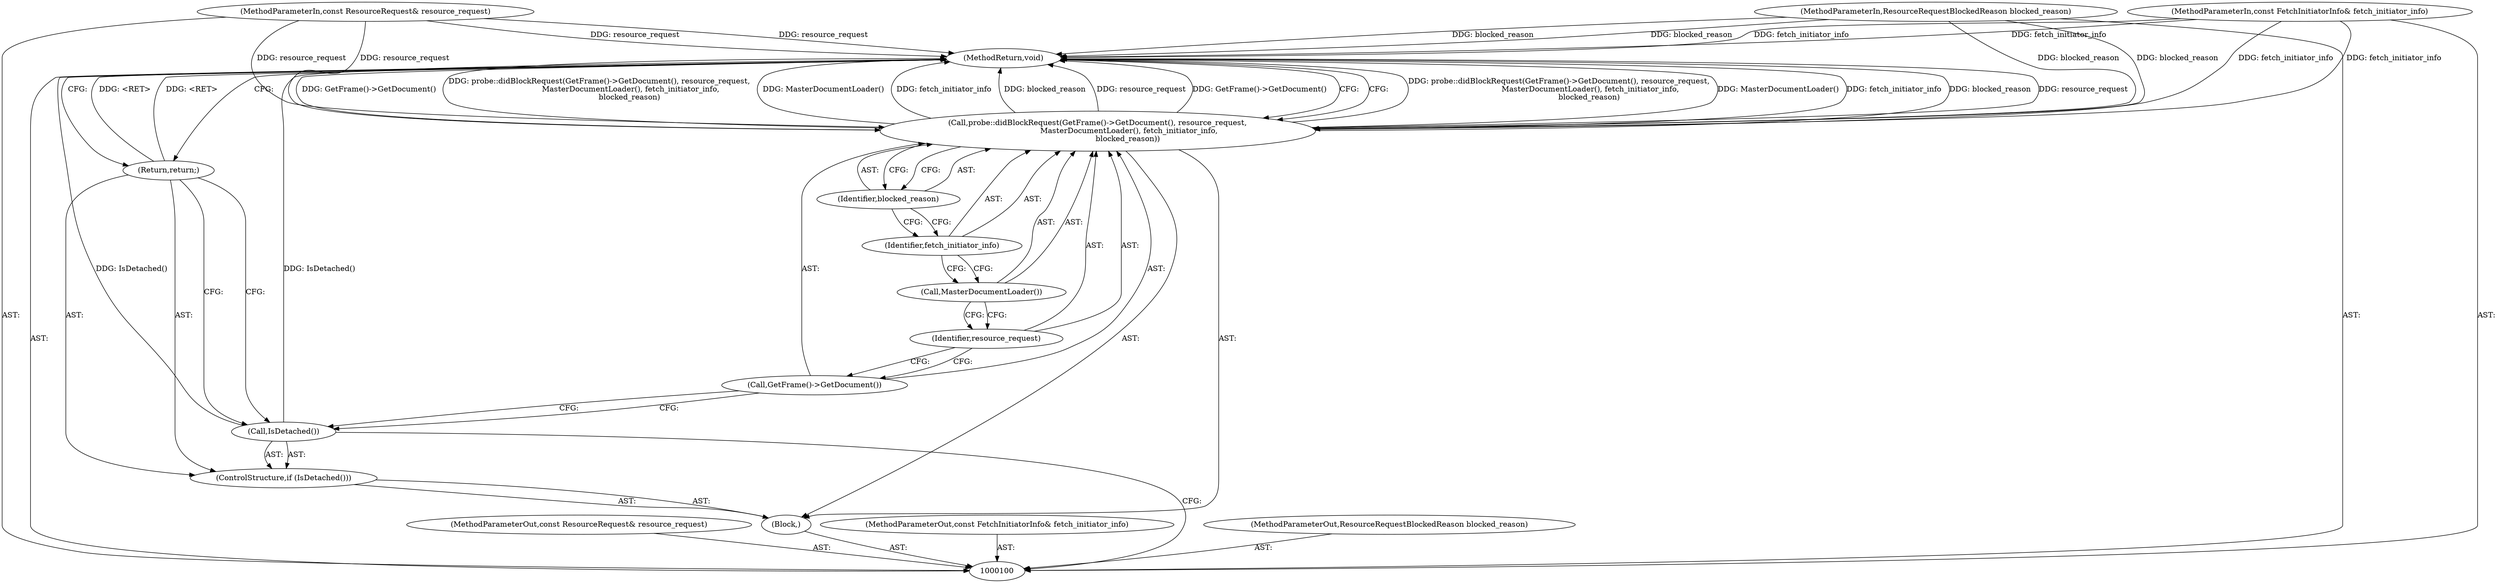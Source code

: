 digraph "1_Chrome_1c40f9042ae2d6ee7483d72998aabb5e73b2ff60_7" {
"1000114" [label="(MethodReturn,void)"];
"1000101" [label="(MethodParameterIn,const ResourceRequest& resource_request)"];
"1000137" [label="(MethodParameterOut,const ResourceRequest& resource_request)"];
"1000102" [label="(MethodParameterIn,const FetchInitiatorInfo& fetch_initiator_info)"];
"1000138" [label="(MethodParameterOut,const FetchInitiatorInfo& fetch_initiator_info)"];
"1000103" [label="(MethodParameterIn,ResourceRequestBlockedReason blocked_reason)"];
"1000139" [label="(MethodParameterOut,ResourceRequestBlockedReason blocked_reason)"];
"1000104" [label="(Block,)"];
"1000105" [label="(ControlStructure,if (IsDetached()))"];
"1000106" [label="(Call,IsDetached())"];
"1000107" [label="(Return,return;)"];
"1000109" [label="(Call,GetFrame()->GetDocument())"];
"1000108" [label="(Call,probe::didBlockRequest(GetFrame()->GetDocument(), resource_request,\n                          MasterDocumentLoader(), fetch_initiator_info,\n                         blocked_reason))"];
"1000110" [label="(Identifier,resource_request)"];
"1000111" [label="(Call,MasterDocumentLoader())"];
"1000112" [label="(Identifier,fetch_initiator_info)"];
"1000113" [label="(Identifier,blocked_reason)"];
"1000114" -> "1000100"  [label="AST: "];
"1000114" -> "1000107"  [label="CFG: "];
"1000114" -> "1000108"  [label="CFG: "];
"1000108" -> "1000114"  [label="DDG: probe::didBlockRequest(GetFrame()->GetDocument(), resource_request,\n                          MasterDocumentLoader(), fetch_initiator_info,\n                         blocked_reason)"];
"1000108" -> "1000114"  [label="DDG: MasterDocumentLoader()"];
"1000108" -> "1000114"  [label="DDG: fetch_initiator_info"];
"1000108" -> "1000114"  [label="DDG: blocked_reason"];
"1000108" -> "1000114"  [label="DDG: resource_request"];
"1000108" -> "1000114"  [label="DDG: GetFrame()->GetDocument()"];
"1000103" -> "1000114"  [label="DDG: blocked_reason"];
"1000102" -> "1000114"  [label="DDG: fetch_initiator_info"];
"1000101" -> "1000114"  [label="DDG: resource_request"];
"1000106" -> "1000114"  [label="DDG: IsDetached()"];
"1000107" -> "1000114"  [label="DDG: <RET>"];
"1000101" -> "1000100"  [label="AST: "];
"1000101" -> "1000114"  [label="DDG: resource_request"];
"1000101" -> "1000108"  [label="DDG: resource_request"];
"1000137" -> "1000100"  [label="AST: "];
"1000102" -> "1000100"  [label="AST: "];
"1000102" -> "1000114"  [label="DDG: fetch_initiator_info"];
"1000102" -> "1000108"  [label="DDG: fetch_initiator_info"];
"1000138" -> "1000100"  [label="AST: "];
"1000103" -> "1000100"  [label="AST: "];
"1000103" -> "1000114"  [label="DDG: blocked_reason"];
"1000103" -> "1000108"  [label="DDG: blocked_reason"];
"1000139" -> "1000100"  [label="AST: "];
"1000104" -> "1000100"  [label="AST: "];
"1000105" -> "1000104"  [label="AST: "];
"1000108" -> "1000104"  [label="AST: "];
"1000105" -> "1000104"  [label="AST: "];
"1000106" -> "1000105"  [label="AST: "];
"1000107" -> "1000105"  [label="AST: "];
"1000106" -> "1000105"  [label="AST: "];
"1000106" -> "1000100"  [label="CFG: "];
"1000107" -> "1000106"  [label="CFG: "];
"1000109" -> "1000106"  [label="CFG: "];
"1000106" -> "1000114"  [label="DDG: IsDetached()"];
"1000107" -> "1000105"  [label="AST: "];
"1000107" -> "1000106"  [label="CFG: "];
"1000114" -> "1000107"  [label="CFG: "];
"1000107" -> "1000114"  [label="DDG: <RET>"];
"1000109" -> "1000108"  [label="AST: "];
"1000109" -> "1000106"  [label="CFG: "];
"1000110" -> "1000109"  [label="CFG: "];
"1000108" -> "1000104"  [label="AST: "];
"1000108" -> "1000113"  [label="CFG: "];
"1000109" -> "1000108"  [label="AST: "];
"1000110" -> "1000108"  [label="AST: "];
"1000111" -> "1000108"  [label="AST: "];
"1000112" -> "1000108"  [label="AST: "];
"1000113" -> "1000108"  [label="AST: "];
"1000114" -> "1000108"  [label="CFG: "];
"1000108" -> "1000114"  [label="DDG: probe::didBlockRequest(GetFrame()->GetDocument(), resource_request,\n                          MasterDocumentLoader(), fetch_initiator_info,\n                         blocked_reason)"];
"1000108" -> "1000114"  [label="DDG: MasterDocumentLoader()"];
"1000108" -> "1000114"  [label="DDG: fetch_initiator_info"];
"1000108" -> "1000114"  [label="DDG: blocked_reason"];
"1000108" -> "1000114"  [label="DDG: resource_request"];
"1000108" -> "1000114"  [label="DDG: GetFrame()->GetDocument()"];
"1000101" -> "1000108"  [label="DDG: resource_request"];
"1000102" -> "1000108"  [label="DDG: fetch_initiator_info"];
"1000103" -> "1000108"  [label="DDG: blocked_reason"];
"1000110" -> "1000108"  [label="AST: "];
"1000110" -> "1000109"  [label="CFG: "];
"1000111" -> "1000110"  [label="CFG: "];
"1000111" -> "1000108"  [label="AST: "];
"1000111" -> "1000110"  [label="CFG: "];
"1000112" -> "1000111"  [label="CFG: "];
"1000112" -> "1000108"  [label="AST: "];
"1000112" -> "1000111"  [label="CFG: "];
"1000113" -> "1000112"  [label="CFG: "];
"1000113" -> "1000108"  [label="AST: "];
"1000113" -> "1000112"  [label="CFG: "];
"1000108" -> "1000113"  [label="CFG: "];
}
